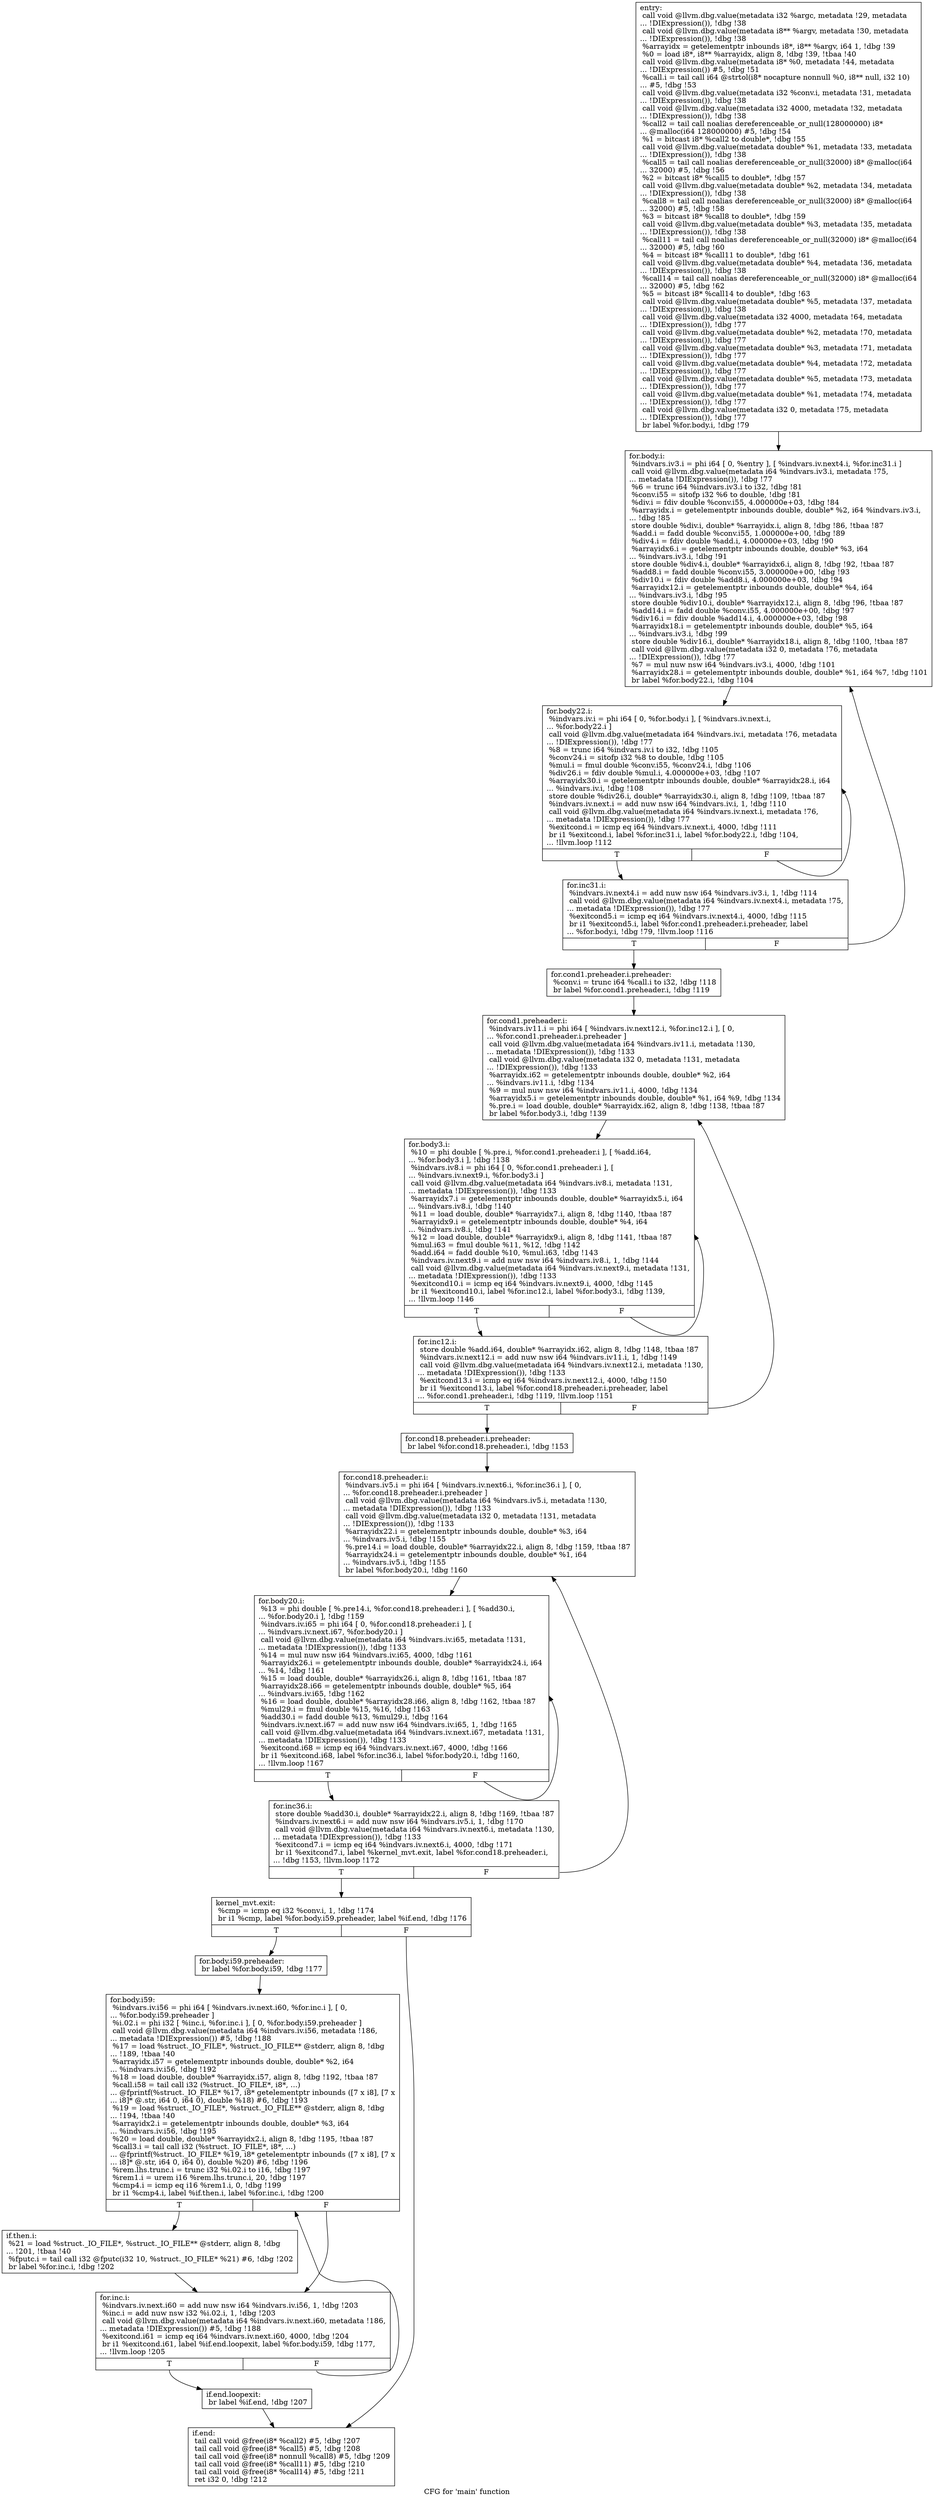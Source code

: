 digraph "CFG for 'main' function" {
	label="CFG for 'main' function";

	Node0x55d0b51c2750 [shape=record,label="{entry:\l  call void @llvm.dbg.value(metadata i32 %argc, metadata !29, metadata\l... !DIExpression()), !dbg !38\l  call void @llvm.dbg.value(metadata i8** %argv, metadata !30, metadata\l... !DIExpression()), !dbg !38\l  %arrayidx = getelementptr inbounds i8*, i8** %argv, i64 1, !dbg !39\l  %0 = load i8*, i8** %arrayidx, align 8, !dbg !39, !tbaa !40\l  call void @llvm.dbg.value(metadata i8* %0, metadata !44, metadata\l... !DIExpression()) #5, !dbg !51\l  %call.i = tail call i64 @strtol(i8* nocapture nonnull %0, i8** null, i32 10)\l... #5, !dbg !53\l  call void @llvm.dbg.value(metadata i32 %conv.i, metadata !31, metadata\l... !DIExpression()), !dbg !38\l  call void @llvm.dbg.value(metadata i32 4000, metadata !32, metadata\l... !DIExpression()), !dbg !38\l  %call2 = tail call noalias dereferenceable_or_null(128000000) i8*\l... @malloc(i64 128000000) #5, !dbg !54\l  %1 = bitcast i8* %call2 to double*, !dbg !55\l  call void @llvm.dbg.value(metadata double* %1, metadata !33, metadata\l... !DIExpression()), !dbg !38\l  %call5 = tail call noalias dereferenceable_or_null(32000) i8* @malloc(i64\l... 32000) #5, !dbg !56\l  %2 = bitcast i8* %call5 to double*, !dbg !57\l  call void @llvm.dbg.value(metadata double* %2, metadata !34, metadata\l... !DIExpression()), !dbg !38\l  %call8 = tail call noalias dereferenceable_or_null(32000) i8* @malloc(i64\l... 32000) #5, !dbg !58\l  %3 = bitcast i8* %call8 to double*, !dbg !59\l  call void @llvm.dbg.value(metadata double* %3, metadata !35, metadata\l... !DIExpression()), !dbg !38\l  %call11 = tail call noalias dereferenceable_or_null(32000) i8* @malloc(i64\l... 32000) #5, !dbg !60\l  %4 = bitcast i8* %call11 to double*, !dbg !61\l  call void @llvm.dbg.value(metadata double* %4, metadata !36, metadata\l... !DIExpression()), !dbg !38\l  %call14 = tail call noalias dereferenceable_or_null(32000) i8* @malloc(i64\l... 32000) #5, !dbg !62\l  %5 = bitcast i8* %call14 to double*, !dbg !63\l  call void @llvm.dbg.value(metadata double* %5, metadata !37, metadata\l... !DIExpression()), !dbg !38\l  call void @llvm.dbg.value(metadata i32 4000, metadata !64, metadata\l... !DIExpression()), !dbg !77\l  call void @llvm.dbg.value(metadata double* %2, metadata !70, metadata\l... !DIExpression()), !dbg !77\l  call void @llvm.dbg.value(metadata double* %3, metadata !71, metadata\l... !DIExpression()), !dbg !77\l  call void @llvm.dbg.value(metadata double* %4, metadata !72, metadata\l... !DIExpression()), !dbg !77\l  call void @llvm.dbg.value(metadata double* %5, metadata !73, metadata\l... !DIExpression()), !dbg !77\l  call void @llvm.dbg.value(metadata double* %1, metadata !74, metadata\l... !DIExpression()), !dbg !77\l  call void @llvm.dbg.value(metadata i32 0, metadata !75, metadata\l... !DIExpression()), !dbg !77\l  br label %for.body.i, !dbg !79\l}"];
	Node0x55d0b51c2750 -> Node0x55d0b521afa0;
	Node0x55d0b521afa0 [shape=record,label="{for.body.i:                                       \l  %indvars.iv3.i = phi i64 [ 0, %entry ], [ %indvars.iv.next4.i, %for.inc31.i ]\l  call void @llvm.dbg.value(metadata i64 %indvars.iv3.i, metadata !75,\l... metadata !DIExpression()), !dbg !77\l  %6 = trunc i64 %indvars.iv3.i to i32, !dbg !81\l  %conv.i55 = sitofp i32 %6 to double, !dbg !81\l  %div.i = fdiv double %conv.i55, 4.000000e+03, !dbg !84\l  %arrayidx.i = getelementptr inbounds double, double* %2, i64 %indvars.iv3.i,\l... !dbg !85\l  store double %div.i, double* %arrayidx.i, align 8, !dbg !86, !tbaa !87\l  %add.i = fadd double %conv.i55, 1.000000e+00, !dbg !89\l  %div4.i = fdiv double %add.i, 4.000000e+03, !dbg !90\l  %arrayidx6.i = getelementptr inbounds double, double* %3, i64\l... %indvars.iv3.i, !dbg !91\l  store double %div4.i, double* %arrayidx6.i, align 8, !dbg !92, !tbaa !87\l  %add8.i = fadd double %conv.i55, 3.000000e+00, !dbg !93\l  %div10.i = fdiv double %add8.i, 4.000000e+03, !dbg !94\l  %arrayidx12.i = getelementptr inbounds double, double* %4, i64\l... %indvars.iv3.i, !dbg !95\l  store double %div10.i, double* %arrayidx12.i, align 8, !dbg !96, !tbaa !87\l  %add14.i = fadd double %conv.i55, 4.000000e+00, !dbg !97\l  %div16.i = fdiv double %add14.i, 4.000000e+03, !dbg !98\l  %arrayidx18.i = getelementptr inbounds double, double* %5, i64\l... %indvars.iv3.i, !dbg !99\l  store double %div16.i, double* %arrayidx18.i, align 8, !dbg !100, !tbaa !87\l  call void @llvm.dbg.value(metadata i32 0, metadata !76, metadata\l... !DIExpression()), !dbg !77\l  %7 = mul nuw nsw i64 %indvars.iv3.i, 4000, !dbg !101\l  %arrayidx28.i = getelementptr inbounds double, double* %1, i64 %7, !dbg !101\l  br label %for.body22.i, !dbg !104\l}"];
	Node0x55d0b521afa0 -> Node0x55d0b521f950;
	Node0x55d0b521f950 [shape=record,label="{for.body22.i:                                     \l  %indvars.iv.i = phi i64 [ 0, %for.body.i ], [ %indvars.iv.next.i,\l... %for.body22.i ]\l  call void @llvm.dbg.value(metadata i64 %indvars.iv.i, metadata !76, metadata\l... !DIExpression()), !dbg !77\l  %8 = trunc i64 %indvars.iv.i to i32, !dbg !105\l  %conv24.i = sitofp i32 %8 to double, !dbg !105\l  %mul.i = fmul double %conv.i55, %conv24.i, !dbg !106\l  %div26.i = fdiv double %mul.i, 4.000000e+03, !dbg !107\l  %arrayidx30.i = getelementptr inbounds double, double* %arrayidx28.i, i64\l... %indvars.iv.i, !dbg !108\l  store double %div26.i, double* %arrayidx30.i, align 8, !dbg !109, !tbaa !87\l  %indvars.iv.next.i = add nuw nsw i64 %indvars.iv.i, 1, !dbg !110\l  call void @llvm.dbg.value(metadata i64 %indvars.iv.next.i, metadata !76,\l... metadata !DIExpression()), !dbg !77\l  %exitcond.i = icmp eq i64 %indvars.iv.next.i, 4000, !dbg !111\l  br i1 %exitcond.i, label %for.inc31.i, label %for.body22.i, !dbg !104,\l... !llvm.loop !112\l|{<s0>T|<s1>F}}"];
	Node0x55d0b521f950:s0 -> Node0x55d0b521b270;
	Node0x55d0b521f950:s1 -> Node0x55d0b521f950;
	Node0x55d0b521b270 [shape=record,label="{for.inc31.i:                                      \l  %indvars.iv.next4.i = add nuw nsw i64 %indvars.iv3.i, 1, !dbg !114\l  call void @llvm.dbg.value(metadata i64 %indvars.iv.next4.i, metadata !75,\l... metadata !DIExpression()), !dbg !77\l  %exitcond5.i = icmp eq i64 %indvars.iv.next4.i, 4000, !dbg !115\l  br i1 %exitcond5.i, label %for.cond1.preheader.i.preheader, label\l... %for.body.i, !dbg !79, !llvm.loop !116\l|{<s0>T|<s1>F}}"];
	Node0x55d0b521b270:s0 -> Node0x55d0b5221f90;
	Node0x55d0b521b270:s1 -> Node0x55d0b521afa0;
	Node0x55d0b5221f90 [shape=record,label="{for.cond1.preheader.i.preheader:                  \l  %conv.i = trunc i64 %call.i to i32, !dbg !118\l  br label %for.cond1.preheader.i, !dbg !119\l}"];
	Node0x55d0b5221f90 -> Node0x55d0b5222910;
	Node0x55d0b5222910 [shape=record,label="{for.cond1.preheader.i:                            \l  %indvars.iv11.i = phi i64 [ %indvars.iv.next12.i, %for.inc12.i ], [ 0,\l... %for.cond1.preheader.i.preheader ]\l  call void @llvm.dbg.value(metadata i64 %indvars.iv11.i, metadata !130,\l... metadata !DIExpression()), !dbg !133\l  call void @llvm.dbg.value(metadata i32 0, metadata !131, metadata\l... !DIExpression()), !dbg !133\l  %arrayidx.i62 = getelementptr inbounds double, double* %2, i64\l... %indvars.iv11.i, !dbg !134\l  %9 = mul nuw nsw i64 %indvars.iv11.i, 4000, !dbg !134\l  %arrayidx5.i = getelementptr inbounds double, double* %1, i64 %9, !dbg !134\l  %.pre.i = load double, double* %arrayidx.i62, align 8, !dbg !138, !tbaa !87\l  br label %for.body3.i, !dbg !139\l}"];
	Node0x55d0b5222910 -> Node0x55d0b5224b30;
	Node0x55d0b5224b30 [shape=record,label="{for.body3.i:                                      \l  %10 = phi double [ %.pre.i, %for.cond1.preheader.i ], [ %add.i64,\l... %for.body3.i ], !dbg !138\l  %indvars.iv8.i = phi i64 [ 0, %for.cond1.preheader.i ], [\l... %indvars.iv.next9.i, %for.body3.i ]\l  call void @llvm.dbg.value(metadata i64 %indvars.iv8.i, metadata !131,\l... metadata !DIExpression()), !dbg !133\l  %arrayidx7.i = getelementptr inbounds double, double* %arrayidx5.i, i64\l... %indvars.iv8.i, !dbg !140\l  %11 = load double, double* %arrayidx7.i, align 8, !dbg !140, !tbaa !87\l  %arrayidx9.i = getelementptr inbounds double, double* %4, i64\l... %indvars.iv8.i, !dbg !141\l  %12 = load double, double* %arrayidx9.i, align 8, !dbg !141, !tbaa !87\l  %mul.i63 = fmul double %11, %12, !dbg !142\l  %add.i64 = fadd double %10, %mul.i63, !dbg !143\l  %indvars.iv.next9.i = add nuw nsw i64 %indvars.iv8.i, 1, !dbg !144\l  call void @llvm.dbg.value(metadata i64 %indvars.iv.next9.i, metadata !131,\l... metadata !DIExpression()), !dbg !133\l  %exitcond10.i = icmp eq i64 %indvars.iv.next9.i, 4000, !dbg !145\l  br i1 %exitcond10.i, label %for.inc12.i, label %for.body3.i, !dbg !139,\l... !llvm.loop !146\l|{<s0>T|<s1>F}}"];
	Node0x55d0b5224b30:s0 -> Node0x55d0b5222ad0;
	Node0x55d0b5224b30:s1 -> Node0x55d0b5224b30;
	Node0x55d0b5222ad0 [shape=record,label="{for.inc12.i:                                      \l  store double %add.i64, double* %arrayidx.i62, align 8, !dbg !148, !tbaa !87\l  %indvars.iv.next12.i = add nuw nsw i64 %indvars.iv11.i, 1, !dbg !149\l  call void @llvm.dbg.value(metadata i64 %indvars.iv.next12.i, metadata !130,\l... metadata !DIExpression()), !dbg !133\l  %exitcond13.i = icmp eq i64 %indvars.iv.next12.i, 4000, !dbg !150\l  br i1 %exitcond13.i, label %for.cond18.preheader.i.preheader, label\l... %for.cond1.preheader.i, !dbg !119, !llvm.loop !151\l|{<s0>T|<s1>F}}"];
	Node0x55d0b5222ad0:s0 -> Node0x55d0b52284e0;
	Node0x55d0b5222ad0:s1 -> Node0x55d0b5222910;
	Node0x55d0b52284e0 [shape=record,label="{for.cond18.preheader.i.preheader:                 \l  br label %for.cond18.preheader.i, !dbg !153\l}"];
	Node0x55d0b52284e0 -> Node0x55d0b5228d70;
	Node0x55d0b5228d70 [shape=record,label="{for.cond18.preheader.i:                           \l  %indvars.iv5.i = phi i64 [ %indvars.iv.next6.i, %for.inc36.i ], [ 0,\l... %for.cond18.preheader.i.preheader ]\l  call void @llvm.dbg.value(metadata i64 %indvars.iv5.i, metadata !130,\l... metadata !DIExpression()), !dbg !133\l  call void @llvm.dbg.value(metadata i32 0, metadata !131, metadata\l... !DIExpression()), !dbg !133\l  %arrayidx22.i = getelementptr inbounds double, double* %3, i64\l... %indvars.iv5.i, !dbg !155\l  %.pre14.i = load double, double* %arrayidx22.i, align 8, !dbg !159, !tbaa !87\l  %arrayidx24.i = getelementptr inbounds double, double* %1, i64\l... %indvars.iv5.i, !dbg !155\l  br label %for.body20.i, !dbg !160\l}"];
	Node0x55d0b5228d70 -> Node0x55d0b5229cf0;
	Node0x55d0b5229cf0 [shape=record,label="{for.body20.i:                                     \l  %13 = phi double [ %.pre14.i, %for.cond18.preheader.i ], [ %add30.i,\l... %for.body20.i ], !dbg !159\l  %indvars.iv.i65 = phi i64 [ 0, %for.cond18.preheader.i ], [\l... %indvars.iv.next.i67, %for.body20.i ]\l  call void @llvm.dbg.value(metadata i64 %indvars.iv.i65, metadata !131,\l... metadata !DIExpression()), !dbg !133\l  %14 = mul nuw nsw i64 %indvars.iv.i65, 4000, !dbg !161\l  %arrayidx26.i = getelementptr inbounds double, double* %arrayidx24.i, i64\l... %14, !dbg !161\l  %15 = load double, double* %arrayidx26.i, align 8, !dbg !161, !tbaa !87\l  %arrayidx28.i66 = getelementptr inbounds double, double* %5, i64\l... %indvars.iv.i65, !dbg !162\l  %16 = load double, double* %arrayidx28.i66, align 8, !dbg !162, !tbaa !87\l  %mul29.i = fmul double %15, %16, !dbg !163\l  %add30.i = fadd double %13, %mul29.i, !dbg !164\l  %indvars.iv.next.i67 = add nuw nsw i64 %indvars.iv.i65, 1, !dbg !165\l  call void @llvm.dbg.value(metadata i64 %indvars.iv.next.i67, metadata !131,\l... metadata !DIExpression()), !dbg !133\l  %exitcond.i68 = icmp eq i64 %indvars.iv.next.i67, 4000, !dbg !166\l  br i1 %exitcond.i68, label %for.inc36.i, label %for.body20.i, !dbg !160,\l... !llvm.loop !167\l|{<s0>T|<s1>F}}"];
	Node0x55d0b5229cf0:s0 -> Node0x55d0b5228f30;
	Node0x55d0b5229cf0:s1 -> Node0x55d0b5229cf0;
	Node0x55d0b5228f30 [shape=record,label="{for.inc36.i:                                      \l  store double %add30.i, double* %arrayidx22.i, align 8, !dbg !169, !tbaa !87\l  %indvars.iv.next6.i = add nuw nsw i64 %indvars.iv5.i, 1, !dbg !170\l  call void @llvm.dbg.value(metadata i64 %indvars.iv.next6.i, metadata !130,\l... metadata !DIExpression()), !dbg !133\l  %exitcond7.i = icmp eq i64 %indvars.iv.next6.i, 4000, !dbg !171\l  br i1 %exitcond7.i, label %kernel_mvt.exit, label %for.cond18.preheader.i,\l... !dbg !153, !llvm.loop !172\l|{<s0>T|<s1>F}}"];
	Node0x55d0b5228f30:s0 -> Node0x55d0b522d060;
	Node0x55d0b5228f30:s1 -> Node0x55d0b5228d70;
	Node0x55d0b522d060 [shape=record,label="{kernel_mvt.exit:                                  \l  %cmp = icmp eq i32 %conv.i, 1, !dbg !174\l  br i1 %cmp, label %for.body.i59.preheader, label %if.end, !dbg !176\l|{<s0>T|<s1>F}}"];
	Node0x55d0b522d060:s0 -> Node0x55d0b522da60;
	Node0x55d0b522d060:s1 -> Node0x55d0b522dad0;
	Node0x55d0b522da60 [shape=record,label="{for.body.i59.preheader:                           \l  br label %for.body.i59, !dbg !177\l}"];
	Node0x55d0b522da60 -> Node0x55d0b522dd20;
	Node0x55d0b522dd20 [shape=record,label="{for.body.i59:                                     \l  %indvars.iv.i56 = phi i64 [ %indvars.iv.next.i60, %for.inc.i ], [ 0,\l... %for.body.i59.preheader ]\l  %i.02.i = phi i32 [ %inc.i, %for.inc.i ], [ 0, %for.body.i59.preheader ]\l  call void @llvm.dbg.value(metadata i64 %indvars.iv.i56, metadata !186,\l... metadata !DIExpression()) #5, !dbg !188\l  %17 = load %struct._IO_FILE*, %struct._IO_FILE** @stderr, align 8, !dbg\l... !189, !tbaa !40\l  %arrayidx.i57 = getelementptr inbounds double, double* %2, i64\l... %indvars.iv.i56, !dbg !192\l  %18 = load double, double* %arrayidx.i57, align 8, !dbg !192, !tbaa !87\l  %call.i58 = tail call i32 (%struct._IO_FILE*, i8*, ...)\l... @fprintf(%struct._IO_FILE* %17, i8* getelementptr inbounds ([7 x i8], [7 x\l... i8]* @.str, i64 0, i64 0), double %18) #6, !dbg !193\l  %19 = load %struct._IO_FILE*, %struct._IO_FILE** @stderr, align 8, !dbg\l... !194, !tbaa !40\l  %arrayidx2.i = getelementptr inbounds double, double* %3, i64\l... %indvars.iv.i56, !dbg !195\l  %20 = load double, double* %arrayidx2.i, align 8, !dbg !195, !tbaa !87\l  %call3.i = tail call i32 (%struct._IO_FILE*, i8*, ...)\l... @fprintf(%struct._IO_FILE* %19, i8* getelementptr inbounds ([7 x i8], [7 x\l... i8]* @.str, i64 0, i64 0), double %20) #6, !dbg !196\l  %rem.lhs.trunc.i = trunc i32 %i.02.i to i16, !dbg !197\l  %rem1.i = urem i16 %rem.lhs.trunc.i, 20, !dbg !197\l  %cmp4.i = icmp eq i16 %rem1.i, 0, !dbg !199\l  br i1 %cmp4.i, label %if.then.i, label %for.inc.i, !dbg !200\l|{<s0>T|<s1>F}}"];
	Node0x55d0b522dd20:s0 -> Node0x55d0b5231260;
	Node0x55d0b522dd20:s1 -> Node0x55d0b522def0;
	Node0x55d0b5231260 [shape=record,label="{if.then.i:                                        \l  %21 = load %struct._IO_FILE*, %struct._IO_FILE** @stderr, align 8, !dbg\l... !201, !tbaa !40\l  %fputc.i = tail call i32 @fputc(i32 10, %struct._IO_FILE* %21) #6, !dbg !202\l  br label %for.inc.i, !dbg !202\l}"];
	Node0x55d0b5231260 -> Node0x55d0b522def0;
	Node0x55d0b522def0 [shape=record,label="{for.inc.i:                                        \l  %indvars.iv.next.i60 = add nuw nsw i64 %indvars.iv.i56, 1, !dbg !203\l  %inc.i = add nuw nsw i32 %i.02.i, 1, !dbg !203\l  call void @llvm.dbg.value(metadata i64 %indvars.iv.next.i60, metadata !186,\l... metadata !DIExpression()) #5, !dbg !188\l  %exitcond.i61 = icmp eq i64 %indvars.iv.next.i60, 4000, !dbg !204\l  br i1 %exitcond.i61, label %if.end.loopexit, label %for.body.i59, !dbg !177,\l... !llvm.loop !205\l|{<s0>T|<s1>F}}"];
	Node0x55d0b522def0:s0 -> Node0x55d0b52339e0;
	Node0x55d0b522def0:s1 -> Node0x55d0b522dd20;
	Node0x55d0b52339e0 [shape=record,label="{if.end.loopexit:                                  \l  br label %if.end, !dbg !207\l}"];
	Node0x55d0b52339e0 -> Node0x55d0b522dad0;
	Node0x55d0b522dad0 [shape=record,label="{if.end:                                           \l  tail call void @free(i8* %call2) #5, !dbg !207\l  tail call void @free(i8* %call5) #5, !dbg !208\l  tail call void @free(i8* nonnull %call8) #5, !dbg !209\l  tail call void @free(i8* %call11) #5, !dbg !210\l  tail call void @free(i8* %call14) #5, !dbg !211\l  ret i32 0, !dbg !212\l}"];
}
